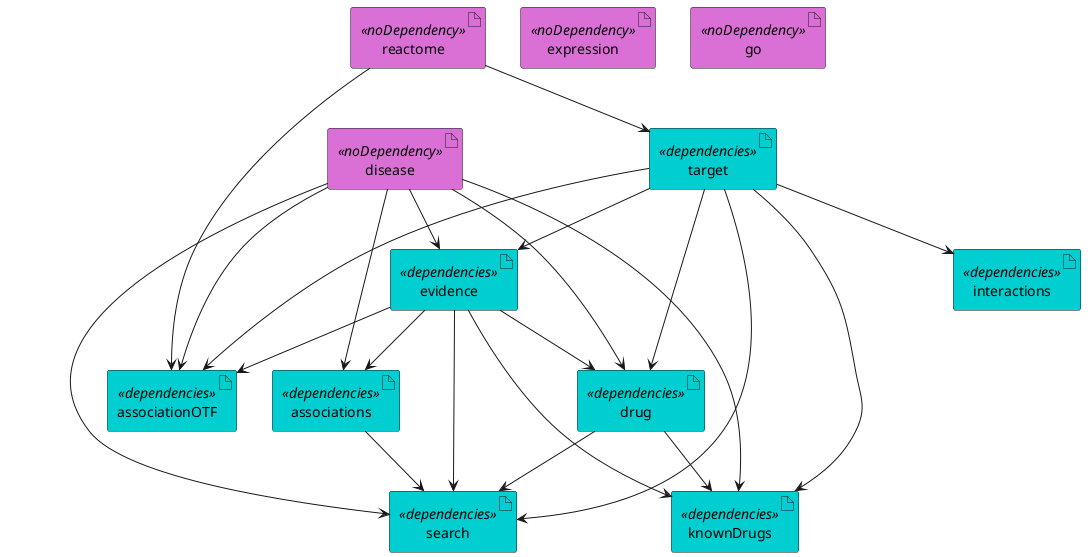 @startuml
skinparam interface {
    backgroundColor<<input>> darkblue
    backgroundColor<<output>> cyan
}
skinparam artifact {
     backgroundColor<<noDependency>> orchid
     backgroundColor<<dependencies>> darkturquoise
 }
' steps
artifact associations <<dependencies>>
artifact associationOTF <<dependencies>>
artifact disease <<noDependency>>
artifact drug <<dependencies>>
artifact evidence <<dependencies>>
artifact expression <<noDependency>>
artifact go <<noDependency>>
artifact interactions <<dependencies>>
artifact knownDrugs <<dependencies>>
artifact reactome <<noDependency>>
artifact search <<dependencies>>
artifact target <<dependencies>>

reactome --> target

evidence --> associations
disease --> associations

reactome --> associationOTF
evidence --> associationOTF
disease --> associationOTF
target --> associationOTF

target --> drug
disease --> drug
evidence --> drug
target --> evidence
disease --> evidence

evidence --> knownDrugs
disease --> knownDrugs
target --> knownDrugs
drug --> knownDrugs

evidence --> search
disease --> search
target --> search
drug --> search
associations --> search

target --> interactions

@enduml
